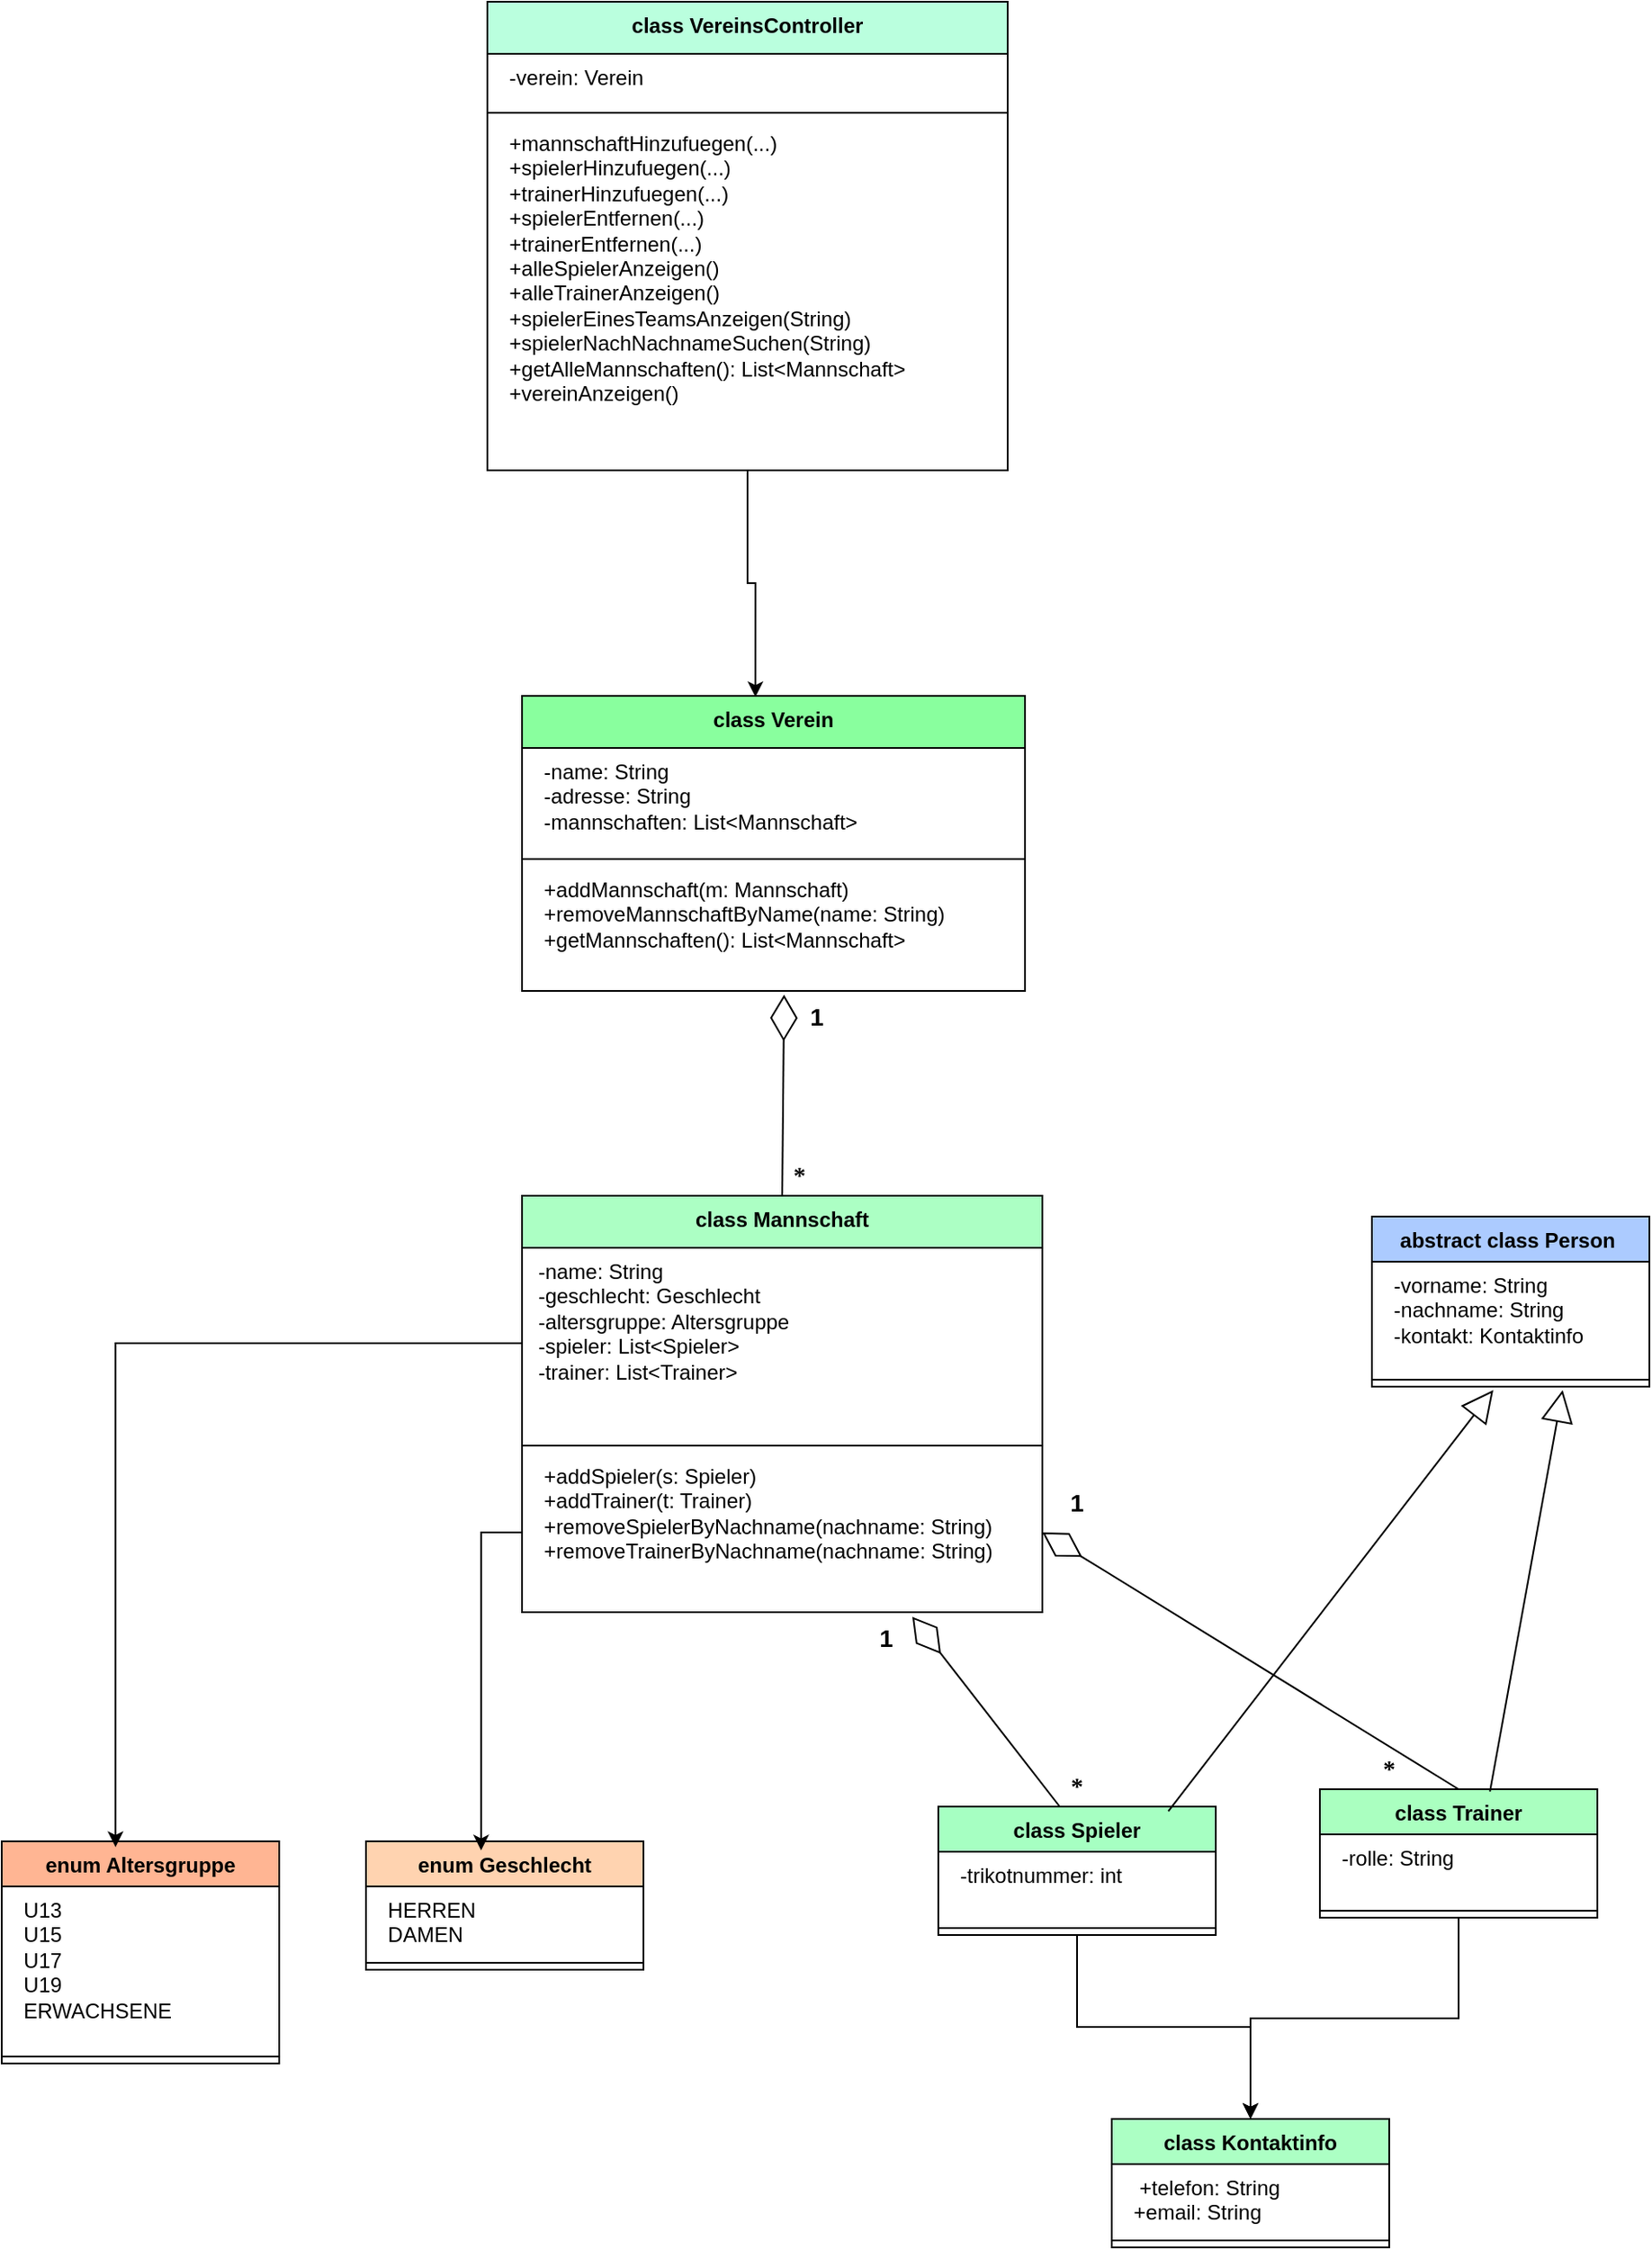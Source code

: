 <mxfile version="26.0.4">
  <diagram name="Seite-1" id="9e3EEUq1_e8k2oGPJvK-">
    <mxGraphModel dx="2977" dy="1035" grid="1" gridSize="10" guides="1" tooltips="1" connect="1" arrows="1" fold="1" page="1" pageScale="1" pageWidth="827" pageHeight="1169" math="0" shadow="0">
      <root>
        <mxCell id="0" />
        <mxCell id="1" parent="0" />
        <mxCell id="dHXijJGids8KDnf2CaCL-2" value="enum Geschlecht" style="swimlane;fontStyle=1;align=center;verticalAlign=top;childLayout=stackLayout;horizontal=1;startSize=26;horizontalStack=0;resizeParent=1;resizeParentMax=0;resizeLast=0;collapsible=1;marginBottom=0;whiteSpace=wrap;html=1;fillColor=#FFD3B0;" vertex="1" parent="1">
          <mxGeometry x="-50" y="1120" width="160" height="74" as="geometry" />
        </mxCell>
        <mxCell id="dHXijJGids8KDnf2CaCL-3" value="&lt;div&gt;&amp;nbsp; HERREN&lt;/div&gt;&lt;div&gt;&amp;nbsp; DAMEN&lt;/div&gt;" style="text;strokeColor=none;fillColor=none;align=left;verticalAlign=top;spacingLeft=4;spacingRight=4;overflow=hidden;rotatable=0;points=[[0,0.5],[1,0.5]];portConstraint=eastwest;whiteSpace=wrap;html=1;" vertex="1" parent="dHXijJGids8KDnf2CaCL-2">
          <mxGeometry y="26" width="160" height="40" as="geometry" />
        </mxCell>
        <mxCell id="dHXijJGids8KDnf2CaCL-4" value="" style="line;strokeWidth=1;fillColor=none;align=left;verticalAlign=middle;spacingTop=-1;spacingLeft=3;spacingRight=3;rotatable=0;labelPosition=right;points=[];portConstraint=eastwest;strokeColor=inherit;" vertex="1" parent="dHXijJGids8KDnf2CaCL-2">
          <mxGeometry y="66" width="160" height="8" as="geometry" />
        </mxCell>
        <mxCell id="dHXijJGids8KDnf2CaCL-6" value="enum Altersgruppe" style="swimlane;fontStyle=1;align=center;verticalAlign=top;childLayout=stackLayout;horizontal=1;startSize=26;horizontalStack=0;resizeParent=1;resizeParentMax=0;resizeLast=0;collapsible=1;marginBottom=0;whiteSpace=wrap;html=1;fillColor=#FFB593;" vertex="1" parent="1">
          <mxGeometry x="-260" y="1120" width="160" height="128" as="geometry" />
        </mxCell>
        <mxCell id="dHXijJGids8KDnf2CaCL-7" value="&lt;div&gt;&amp;nbsp;&amp;nbsp;&lt;span style=&quot;background-color: transparent;&quot;&gt;U13&lt;/span&gt;&lt;/div&gt;&lt;div&gt;&amp;nbsp; U15&lt;/div&gt;&lt;div&gt;&amp;nbsp; U17&lt;/div&gt;&lt;div&gt;&amp;nbsp; U19&lt;/div&gt;&lt;div&gt;&amp;nbsp; ERWACHSENE&lt;/div&gt;&lt;div&gt;&lt;br&gt;&lt;/div&gt;" style="text;strokeColor=none;fillColor=none;align=left;verticalAlign=top;spacingLeft=4;spacingRight=4;overflow=hidden;rotatable=0;points=[[0,0.5],[1,0.5]];portConstraint=eastwest;whiteSpace=wrap;html=1;" vertex="1" parent="dHXijJGids8KDnf2CaCL-6">
          <mxGeometry y="26" width="160" height="94" as="geometry" />
        </mxCell>
        <mxCell id="dHXijJGids8KDnf2CaCL-8" value="" style="line;strokeWidth=1;fillColor=none;align=left;verticalAlign=middle;spacingTop=-1;spacingLeft=3;spacingRight=3;rotatable=0;labelPosition=right;points=[];portConstraint=eastwest;strokeColor=inherit;" vertex="1" parent="dHXijJGids8KDnf2CaCL-6">
          <mxGeometry y="120" width="160" height="8" as="geometry" />
        </mxCell>
        <mxCell id="dHXijJGids8KDnf2CaCL-9" value="abstract class Person&amp;nbsp;" style="swimlane;fontStyle=1;align=center;verticalAlign=top;childLayout=stackLayout;horizontal=1;startSize=26;horizontalStack=0;resizeParent=1;resizeParentMax=0;resizeLast=0;collapsible=1;marginBottom=0;whiteSpace=wrap;html=1;fillColor=#ACCBFF;" vertex="1" parent="1">
          <mxGeometry x="530" y="760" width="160" height="98" as="geometry" />
        </mxCell>
        <mxCell id="dHXijJGids8KDnf2CaCL-10" value="&lt;div&gt;&amp;nbsp; -vorname: String&lt;/div&gt;&lt;div&gt;&amp;nbsp; -nachname: String&lt;/div&gt;&lt;div&gt;&amp;nbsp; -kontakt: Kontaktinfo&lt;/div&gt;" style="text;strokeColor=none;fillColor=none;align=left;verticalAlign=top;spacingLeft=4;spacingRight=4;overflow=hidden;rotatable=0;points=[[0,0.5],[1,0.5]];portConstraint=eastwest;whiteSpace=wrap;html=1;" vertex="1" parent="dHXijJGids8KDnf2CaCL-9">
          <mxGeometry y="26" width="160" height="64" as="geometry" />
        </mxCell>
        <mxCell id="dHXijJGids8KDnf2CaCL-11" value="" style="line;strokeWidth=1;fillColor=none;align=left;verticalAlign=middle;spacingTop=-1;spacingLeft=3;spacingRight=3;rotatable=0;labelPosition=right;points=[];portConstraint=eastwest;strokeColor=inherit;" vertex="1" parent="dHXijJGids8KDnf2CaCL-9">
          <mxGeometry y="90" width="160" height="8" as="geometry" />
        </mxCell>
        <mxCell id="dHXijJGids8KDnf2CaCL-13" value="class Kontaktinfo" style="swimlane;fontStyle=1;align=center;verticalAlign=top;childLayout=stackLayout;horizontal=1;startSize=26;horizontalStack=0;resizeParent=1;resizeParentMax=0;resizeLast=0;collapsible=1;marginBottom=0;whiteSpace=wrap;html=1;fillColor=#ACFFC4;" vertex="1" parent="1">
          <mxGeometry x="380" y="1280" width="160" height="74" as="geometry" />
        </mxCell>
        <mxCell id="dHXijJGids8KDnf2CaCL-14" value="&lt;div&gt;&lt;span style=&quot;background-color: transparent; color: light-dark(rgb(0, 0, 0), rgb(255, 255, 255));&quot;&gt;&amp;nbsp;&lt;/span&gt;&lt;span style=&quot;background-color: transparent;&quot;&gt;&amp;nbsp; +telefon: String&lt;/span&gt;&lt;br&gt;&lt;/div&gt;&lt;div&gt;&amp;nbsp; +email: String&lt;/div&gt;" style="text;strokeColor=none;fillColor=none;align=left;verticalAlign=top;spacingLeft=4;spacingRight=4;overflow=hidden;rotatable=0;points=[[0,0.5],[1,0.5]];portConstraint=eastwest;whiteSpace=wrap;html=1;" vertex="1" parent="dHXijJGids8KDnf2CaCL-13">
          <mxGeometry y="26" width="160" height="40" as="geometry" />
        </mxCell>
        <mxCell id="dHXijJGids8KDnf2CaCL-15" value="" style="line;strokeWidth=1;fillColor=none;align=left;verticalAlign=middle;spacingTop=-1;spacingLeft=3;spacingRight=3;rotatable=0;labelPosition=right;points=[];portConstraint=eastwest;strokeColor=inherit;" vertex="1" parent="dHXijJGids8KDnf2CaCL-13">
          <mxGeometry y="66" width="160" height="8" as="geometry" />
        </mxCell>
        <mxCell id="dHXijJGids8KDnf2CaCL-43" style="edgeStyle=orthogonalEdgeStyle;rounded=0;orthogonalLoop=1;jettySize=auto;html=1;" edge="1" parent="1" source="dHXijJGids8KDnf2CaCL-17" target="dHXijJGids8KDnf2CaCL-13">
          <mxGeometry relative="1" as="geometry" />
        </mxCell>
        <mxCell id="dHXijJGids8KDnf2CaCL-17" value="class Spieler" style="swimlane;fontStyle=1;align=center;verticalAlign=top;childLayout=stackLayout;horizontal=1;startSize=26;horizontalStack=0;resizeParent=1;resizeParentMax=0;resizeLast=0;collapsible=1;marginBottom=0;whiteSpace=wrap;html=1;fillColor=#A6FFC2;" vertex="1" parent="1">
          <mxGeometry x="280" y="1100" width="160" height="74" as="geometry" />
        </mxCell>
        <mxCell id="dHXijJGids8KDnf2CaCL-18" value="&amp;nbsp; -trikotnummer: int" style="text;strokeColor=none;fillColor=none;align=left;verticalAlign=top;spacingLeft=4;spacingRight=4;overflow=hidden;rotatable=0;points=[[0,0.5],[1,0.5]];portConstraint=eastwest;whiteSpace=wrap;html=1;" vertex="1" parent="dHXijJGids8KDnf2CaCL-17">
          <mxGeometry y="26" width="160" height="40" as="geometry" />
        </mxCell>
        <mxCell id="dHXijJGids8KDnf2CaCL-19" value="" style="line;strokeWidth=1;fillColor=none;align=left;verticalAlign=middle;spacingTop=-1;spacingLeft=3;spacingRight=3;rotatable=0;labelPosition=right;points=[];portConstraint=eastwest;strokeColor=inherit;" vertex="1" parent="dHXijJGids8KDnf2CaCL-17">
          <mxGeometry y="66" width="160" height="8" as="geometry" />
        </mxCell>
        <mxCell id="dHXijJGids8KDnf2CaCL-42" style="edgeStyle=orthogonalEdgeStyle;rounded=0;orthogonalLoop=1;jettySize=auto;html=1;" edge="1" parent="1" source="dHXijJGids8KDnf2CaCL-20" target="dHXijJGids8KDnf2CaCL-13">
          <mxGeometry relative="1" as="geometry" />
        </mxCell>
        <mxCell id="dHXijJGids8KDnf2CaCL-20" value="class Trainer" style="swimlane;fontStyle=1;align=center;verticalAlign=top;childLayout=stackLayout;horizontal=1;startSize=26;horizontalStack=0;resizeParent=1;resizeParentMax=0;resizeLast=0;collapsible=1;marginBottom=0;whiteSpace=wrap;html=1;fillColor=#AAFFC0;" vertex="1" parent="1">
          <mxGeometry x="500" y="1090" width="160" height="74" as="geometry" />
        </mxCell>
        <mxCell id="dHXijJGids8KDnf2CaCL-21" value="&amp;nbsp; -rolle: String" style="text;strokeColor=none;fillColor=none;align=left;verticalAlign=top;spacingLeft=4;spacingRight=4;overflow=hidden;rotatable=0;points=[[0,0.5],[1,0.5]];portConstraint=eastwest;whiteSpace=wrap;html=1;" vertex="1" parent="dHXijJGids8KDnf2CaCL-20">
          <mxGeometry y="26" width="160" height="40" as="geometry" />
        </mxCell>
        <mxCell id="dHXijJGids8KDnf2CaCL-22" value="" style="line;strokeWidth=1;fillColor=none;align=left;verticalAlign=middle;spacingTop=-1;spacingLeft=3;spacingRight=3;rotatable=0;labelPosition=right;points=[];portConstraint=eastwest;strokeColor=inherit;" vertex="1" parent="dHXijJGids8KDnf2CaCL-20">
          <mxGeometry y="66" width="160" height="8" as="geometry" />
        </mxCell>
        <mxCell id="dHXijJGids8KDnf2CaCL-26" value="class Mannschaft" style="swimlane;fontStyle=1;align=center;verticalAlign=top;childLayout=stackLayout;horizontal=1;startSize=30;horizontalStack=0;resizeParent=1;resizeParentMax=0;resizeLast=0;collapsible=1;marginBottom=0;whiteSpace=wrap;html=1;fillColor=#ACFFC4;" vertex="1" parent="1">
          <mxGeometry x="40" y="748" width="300" height="240" as="geometry" />
        </mxCell>
        <mxCell id="dHXijJGids8KDnf2CaCL-27" value="&lt;div&gt;&amp;nbsp;-name: String&lt;/div&gt;&lt;div&gt;&amp;nbsp;-geschlecht: Geschlecht&lt;/div&gt;&lt;div&gt;&amp;nbsp;-altersgruppe: Altersgruppe&lt;/div&gt;&lt;div&gt;&amp;nbsp;-spieler: List&amp;lt;Spieler&amp;gt;&lt;/div&gt;&lt;div&gt;&amp;nbsp;-trainer: List&amp;lt;Trainer&amp;gt;&lt;/div&gt;" style="text;strokeColor=none;fillColor=none;align=left;verticalAlign=top;spacingLeft=4;spacingRight=4;overflow=hidden;rotatable=0;points=[[0,0.5],[1,0.5]];portConstraint=eastwest;whiteSpace=wrap;html=1;" vertex="1" parent="dHXijJGids8KDnf2CaCL-26">
          <mxGeometry y="30" width="300" height="110" as="geometry" />
        </mxCell>
        <mxCell id="dHXijJGids8KDnf2CaCL-28" value="" style="line;strokeWidth=1;fillColor=none;align=left;verticalAlign=middle;spacingTop=-1;spacingLeft=3;spacingRight=3;rotatable=0;labelPosition=right;points=[];portConstraint=eastwest;strokeColor=inherit;" vertex="1" parent="dHXijJGids8KDnf2CaCL-26">
          <mxGeometry y="140" width="300" height="8" as="geometry" />
        </mxCell>
        <mxCell id="dHXijJGids8KDnf2CaCL-29" value="&lt;div&gt;&amp;nbsp; +addSpieler(s: Spieler)&lt;/div&gt;&lt;div&gt;&amp;nbsp; +addTrainer(t: Trainer)&lt;/div&gt;&lt;div&gt;&amp;nbsp; +removeSpielerByNachname(nachname: String)&lt;/div&gt;&lt;div&gt;&amp;nbsp; +removeTrainerByNachname(nachname: String)&lt;/div&gt;" style="text;strokeColor=none;fillColor=none;align=left;verticalAlign=top;spacingLeft=4;spacingRight=4;overflow=hidden;rotatable=0;points=[[0,0.5],[1,0.5]];portConstraint=eastwest;whiteSpace=wrap;html=1;" vertex="1" parent="dHXijJGids8KDnf2CaCL-26">
          <mxGeometry y="148" width="300" height="92" as="geometry" />
        </mxCell>
        <mxCell id="dHXijJGids8KDnf2CaCL-30" value="class Verein" style="swimlane;fontStyle=1;align=center;verticalAlign=top;childLayout=stackLayout;horizontal=1;startSize=30;horizontalStack=0;resizeParent=1;resizeParentMax=0;resizeLast=0;collapsible=1;marginBottom=0;whiteSpace=wrap;html=1;fillColor=#89FF9E;" vertex="1" parent="1">
          <mxGeometry x="40" y="460" width="290" height="170" as="geometry" />
        </mxCell>
        <mxCell id="dHXijJGids8KDnf2CaCL-31" value="&lt;div&gt;&amp;nbsp; -name: String&lt;/div&gt;&lt;div&gt;&amp;nbsp; -adresse: String&lt;/div&gt;&lt;div&gt;&amp;nbsp; -mannschaften: List&amp;lt;Mannschaft&amp;gt;&lt;/div&gt;" style="text;strokeColor=none;fillColor=none;align=left;verticalAlign=top;spacingLeft=4;spacingRight=4;overflow=hidden;rotatable=0;points=[[0,0.5],[1,0.5]];portConstraint=eastwest;whiteSpace=wrap;html=1;" vertex="1" parent="dHXijJGids8KDnf2CaCL-30">
          <mxGeometry y="30" width="290" height="60" as="geometry" />
        </mxCell>
        <mxCell id="dHXijJGids8KDnf2CaCL-32" value="" style="line;strokeWidth=1;fillColor=none;align=left;verticalAlign=middle;spacingTop=-1;spacingLeft=3;spacingRight=3;rotatable=0;labelPosition=right;points=[];portConstraint=eastwest;strokeColor=inherit;" vertex="1" parent="dHXijJGids8KDnf2CaCL-30">
          <mxGeometry y="90" width="290" height="8" as="geometry" />
        </mxCell>
        <mxCell id="dHXijJGids8KDnf2CaCL-33" value="&lt;div&gt;&amp;nbsp; +addMannschaft(m: Mannschaft)&lt;/div&gt;&lt;div&gt;&amp;nbsp; +removeMannschaftByName(name: String)&lt;/div&gt;&lt;div&gt;&amp;nbsp; +getMannschaften(): List&amp;lt;Mannschaft&amp;gt;&lt;/div&gt;" style="text;strokeColor=none;fillColor=none;align=left;verticalAlign=top;spacingLeft=4;spacingRight=4;overflow=hidden;rotatable=0;points=[[0,0.5],[1,0.5]];portConstraint=eastwest;whiteSpace=wrap;html=1;" vertex="1" parent="dHXijJGids8KDnf2CaCL-30">
          <mxGeometry y="98" width="290" height="72" as="geometry" />
        </mxCell>
        <mxCell id="dHXijJGids8KDnf2CaCL-34" value="class VereinsController" style="swimlane;fontStyle=1;align=center;verticalAlign=top;childLayout=stackLayout;horizontal=1;startSize=30;horizontalStack=0;resizeParent=1;resizeParentMax=0;resizeLast=0;collapsible=1;marginBottom=0;whiteSpace=wrap;html=1;fillColor=#BAFFDE;" vertex="1" parent="1">
          <mxGeometry x="20" y="60" width="300" height="270" as="geometry" />
        </mxCell>
        <mxCell id="dHXijJGids8KDnf2CaCL-35" value="&amp;nbsp; -verein: Verein" style="text;strokeColor=none;fillColor=none;align=left;verticalAlign=top;spacingLeft=4;spacingRight=4;overflow=hidden;rotatable=0;points=[[0,0.5],[1,0.5]];portConstraint=eastwest;whiteSpace=wrap;html=1;" vertex="1" parent="dHXijJGids8KDnf2CaCL-34">
          <mxGeometry y="30" width="300" height="30" as="geometry" />
        </mxCell>
        <mxCell id="dHXijJGids8KDnf2CaCL-36" value="" style="line;strokeWidth=1;fillColor=none;align=left;verticalAlign=middle;spacingTop=-1;spacingLeft=3;spacingRight=3;rotatable=0;labelPosition=right;points=[];portConstraint=eastwest;strokeColor=inherit;" vertex="1" parent="dHXijJGids8KDnf2CaCL-34">
          <mxGeometry y="60" width="300" height="8" as="geometry" />
        </mxCell>
        <mxCell id="dHXijJGids8KDnf2CaCL-37" value="&lt;div&gt;&amp;nbsp; +mannschaftHinzufuegen(...)&lt;/div&gt;&lt;div&gt;&amp;nbsp; +spielerHinzufuegen(...)&lt;/div&gt;&lt;div&gt;&amp;nbsp; +trainerHinzufuegen(...)&lt;/div&gt;&lt;div&gt;&amp;nbsp; +spielerEntfernen(...)&lt;/div&gt;&lt;div&gt;&amp;nbsp; +trainerEntfernen(...)&lt;/div&gt;&lt;div&gt;&amp;nbsp; +alleSpielerAnzeigen()&lt;/div&gt;&lt;div&gt;&amp;nbsp; +alleTrainerAnzeigen()&lt;/div&gt;&lt;div&gt;&amp;nbsp; +spielerEinesTeamsAnzeigen(String)&lt;/div&gt;&lt;div&gt;&amp;nbsp; +spielerNachNachnameSuchen(String)&lt;/div&gt;&lt;div&gt;&amp;nbsp; +getAlleMannschaften(): List&amp;lt;Mannschaft&amp;gt;&lt;/div&gt;&lt;div&gt;&amp;nbsp; +vereinAnzeigen()&lt;/div&gt;" style="text;strokeColor=none;fillColor=none;align=left;verticalAlign=top;spacingLeft=4;spacingRight=4;overflow=hidden;rotatable=0;points=[[0,0.5],[1,0.5]];portConstraint=eastwest;whiteSpace=wrap;html=1;" vertex="1" parent="dHXijJGids8KDnf2CaCL-34">
          <mxGeometry y="68" width="300" height="202" as="geometry" />
        </mxCell>
        <mxCell id="dHXijJGids8KDnf2CaCL-38" style="edgeStyle=orthogonalEdgeStyle;rounded=0;orthogonalLoop=1;jettySize=auto;html=1;entryX=0.464;entryY=0.004;entryDx=0;entryDy=0;entryPerimeter=0;" edge="1" parent="1" source="dHXijJGids8KDnf2CaCL-34" target="dHXijJGids8KDnf2CaCL-30">
          <mxGeometry relative="1" as="geometry" />
        </mxCell>
        <mxCell id="dHXijJGids8KDnf2CaCL-39" value="" style="endArrow=diamondThin;endFill=0;endSize=24;html=1;rounded=0;entryX=0.521;entryY=1.029;entryDx=0;entryDy=0;entryPerimeter=0;exitX=0.5;exitY=0;exitDx=0;exitDy=0;" edge="1" parent="1" source="dHXijJGids8KDnf2CaCL-26" target="dHXijJGids8KDnf2CaCL-33">
          <mxGeometry width="160" relative="1" as="geometry">
            <mxPoint x="180" y="740" as="sourcePoint" />
            <mxPoint x="410" y="760" as="targetPoint" />
          </mxGeometry>
        </mxCell>
        <mxCell id="dHXijJGids8KDnf2CaCL-40" value="" style="endArrow=diamondThin;endFill=0;endSize=24;html=1;rounded=0;entryX=0.75;entryY=1.029;entryDx=0;entryDy=0;entryPerimeter=0;exitX=0.5;exitY=0;exitDx=0;exitDy=0;" edge="1" parent="1" target="dHXijJGids8KDnf2CaCL-29">
          <mxGeometry width="160" relative="1" as="geometry">
            <mxPoint x="350" y="1100" as="sourcePoint" />
            <mxPoint x="351" y="984" as="targetPoint" />
          </mxGeometry>
        </mxCell>
        <mxCell id="dHXijJGids8KDnf2CaCL-41" value="" style="endArrow=diamondThin;endFill=0;endSize=24;html=1;rounded=0;entryX=1;entryY=0.5;entryDx=0;entryDy=0;exitX=0.5;exitY=0;exitDx=0;exitDy=0;" edge="1" parent="1" source="dHXijJGids8KDnf2CaCL-20" target="dHXijJGids8KDnf2CaCL-29">
          <mxGeometry width="160" relative="1" as="geometry">
            <mxPoint x="579.41" y="1066" as="sourcePoint" />
            <mxPoint x="580.41" y="950" as="targetPoint" />
            <Array as="points" />
          </mxGeometry>
        </mxCell>
        <mxCell id="dHXijJGids8KDnf2CaCL-44" style="edgeStyle=orthogonalEdgeStyle;rounded=0;orthogonalLoop=1;jettySize=auto;html=1;entryX=0.415;entryY=0.071;entryDx=0;entryDy=0;entryPerimeter=0;" edge="1" parent="1" source="dHXijJGids8KDnf2CaCL-29" target="dHXijJGids8KDnf2CaCL-2">
          <mxGeometry relative="1" as="geometry" />
        </mxCell>
        <mxCell id="dHXijJGids8KDnf2CaCL-45" style="edgeStyle=orthogonalEdgeStyle;rounded=0;orthogonalLoop=1;jettySize=auto;html=1;entryX=0.41;entryY=0.026;entryDx=0;entryDy=0;entryPerimeter=0;" edge="1" parent="1" source="dHXijJGids8KDnf2CaCL-27" target="dHXijJGids8KDnf2CaCL-6">
          <mxGeometry relative="1" as="geometry" />
        </mxCell>
        <mxCell id="dHXijJGids8KDnf2CaCL-46" value="" style="endArrow=block;endSize=16;endFill=0;html=1;rounded=0;exitX=0.829;exitY=0.036;exitDx=0;exitDy=0;exitPerimeter=0;" edge="1" parent="1" source="dHXijJGids8KDnf2CaCL-17">
          <mxGeometry width="160" relative="1" as="geometry">
            <mxPoint x="480" y="880" as="sourcePoint" />
            <mxPoint x="600" y="860" as="targetPoint" />
          </mxGeometry>
        </mxCell>
        <mxCell id="dHXijJGids8KDnf2CaCL-47" value="" style="endArrow=block;endSize=16;endFill=0;html=1;rounded=0;exitX=0.613;exitY=0.018;exitDx=0;exitDy=0;exitPerimeter=0;" edge="1" parent="1" source="dHXijJGids8KDnf2CaCL-20">
          <mxGeometry width="160" relative="1" as="geometry">
            <mxPoint x="423" y="1113" as="sourcePoint" />
            <mxPoint x="640" y="860" as="targetPoint" />
          </mxGeometry>
        </mxCell>
        <mxCell id="dHXijJGids8KDnf2CaCL-48" value="&lt;font style=&quot;font-size: 14px;&quot;&gt;&lt;b&gt;1&lt;/b&gt;&lt;/font&gt;" style="text;html=1;align=center;verticalAlign=middle;whiteSpace=wrap;rounded=0;" vertex="1" parent="1">
          <mxGeometry x="240" y="988" width="20" height="30" as="geometry" />
        </mxCell>
        <mxCell id="dHXijJGids8KDnf2CaCL-49" value="&lt;font style=&quot;font-size: 14px;&quot;&gt;&lt;b&gt;1&lt;/b&gt;&lt;/font&gt;" style="text;html=1;align=center;verticalAlign=middle;whiteSpace=wrap;rounded=0;" vertex="1" parent="1">
          <mxGeometry x="350" y="910" width="20" height="30" as="geometry" />
        </mxCell>
        <mxCell id="dHXijJGids8KDnf2CaCL-50" value="&lt;font style=&quot;font-size: 14px;&quot;&gt;&lt;b&gt;1&lt;/b&gt;&lt;/font&gt;" style="text;html=1;align=center;verticalAlign=middle;whiteSpace=wrap;rounded=0;" vertex="1" parent="1">
          <mxGeometry x="200" y="630" width="20" height="30" as="geometry" />
        </mxCell>
        <mxCell id="dHXijJGids8KDnf2CaCL-51" value="&lt;h1&gt;&lt;font face=&quot;Lucida Console&quot; style=&quot;font-size: 14px;&quot;&gt;*&lt;/font&gt;&lt;/h1&gt;" style="text;html=1;align=center;verticalAlign=middle;whiteSpace=wrap;rounded=0;" vertex="1" parent="1">
          <mxGeometry x="190" y="718" width="20" height="30" as="geometry" />
        </mxCell>
        <mxCell id="dHXijJGids8KDnf2CaCL-52" value="&lt;h1&gt;&lt;font face=&quot;Lucida Console&quot; style=&quot;font-size: 14px;&quot;&gt;*&lt;/font&gt;&lt;/h1&gt;" style="text;html=1;align=center;verticalAlign=middle;whiteSpace=wrap;rounded=0;" vertex="1" parent="1">
          <mxGeometry x="350" y="1070" width="20" height="30" as="geometry" />
        </mxCell>
        <mxCell id="dHXijJGids8KDnf2CaCL-53" value="&lt;h1&gt;&lt;font face=&quot;Lucida Console&quot; style=&quot;font-size: 14px;&quot;&gt;*&lt;/font&gt;&lt;/h1&gt;" style="text;html=1;align=center;verticalAlign=middle;whiteSpace=wrap;rounded=0;" vertex="1" parent="1">
          <mxGeometry x="530" y="1060" width="20" height="30" as="geometry" />
        </mxCell>
      </root>
    </mxGraphModel>
  </diagram>
</mxfile>
